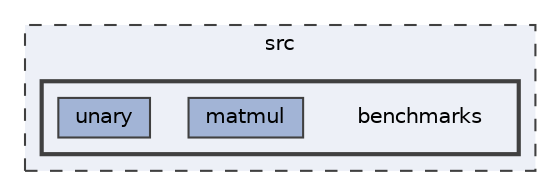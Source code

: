 digraph "/home/runner/work/machine-learning-compilers/machine-learning-compilers/src/benchmarks"
{
 // LATEX_PDF_SIZE
  bgcolor="transparent";
  edge [fontname=Helvetica,fontsize=10,labelfontname=Helvetica,labelfontsize=10];
  node [fontname=Helvetica,fontsize=10,shape=box,height=0.2,width=0.4];
  compound=true
  subgraph clusterdir_68267d1309a1af8e8297ef4c3efbcdba {
    graph [ bgcolor="#edf0f7", pencolor="grey25", label="src", fontname=Helvetica,fontsize=10 style="filled,dashed", URL="dir_68267d1309a1af8e8297ef4c3efbcdba.html",tooltip=""]
  subgraph clusterdir_41b668e9275061b2af1811d766f5b837 {
    graph [ bgcolor="#edf0f7", pencolor="grey25", label="", fontname=Helvetica,fontsize=10 style="filled,bold", URL="dir_41b668e9275061b2af1811d766f5b837.html",tooltip=""]
    dir_41b668e9275061b2af1811d766f5b837 [shape=plaintext, label="benchmarks"];
  dir_acfa0d7404895582bc9e59f9be4f0f55 [label="matmul", fillcolor="#a2b4d6", color="grey25", style="filled", URL="dir_acfa0d7404895582bc9e59f9be4f0f55.html",tooltip=""];
  dir_35198e0b3f77597227874a7a59b011b8 [label="unary", fillcolor="#a2b4d6", color="grey25", style="filled", URL="dir_35198e0b3f77597227874a7a59b011b8.html",tooltip=""];
  }
  }
}
